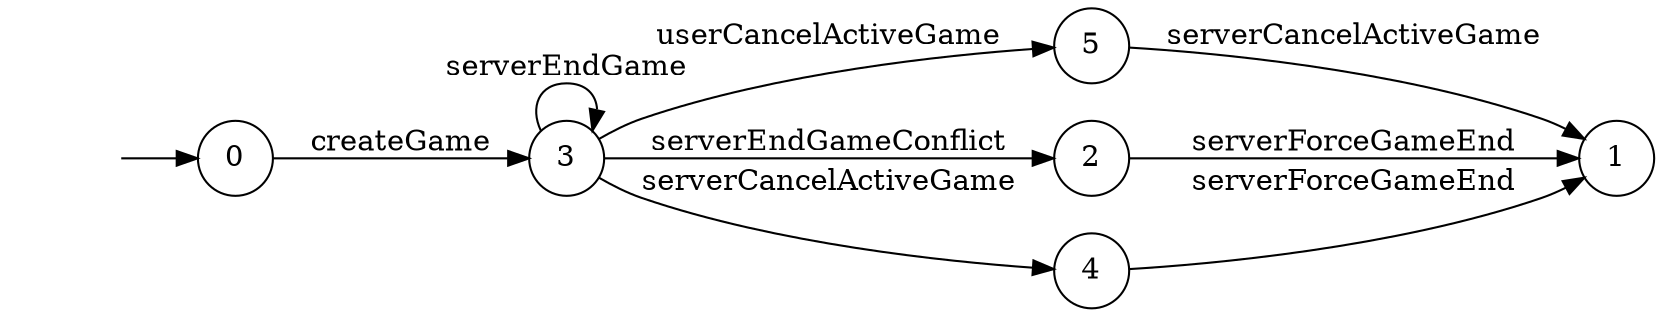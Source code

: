 digraph "./InvConPlus/Dapp-Automata-data/result/model/0xa867bF8447eC6f614EA996057e3D769b76a8aa0e/GameChannel/FSM-4" {
	graph [rankdir=LR]
	"" [label="" shape=plaintext]
	0 [label=0 shape=circle]
	3 [label=3 shape=circle]
	5 [label=5 shape=circle]
	2 [label=2 shape=circle]
	1 [label=1 shape=circle]
	4 [label=4 shape=circle]
	"" -> 0 [label=""]
	0 -> 3 [label=createGame]
	3 -> 3 [label=serverEndGame]
	3 -> 5 [label=userCancelActiveGame]
	3 -> 4 [label=serverCancelActiveGame]
	3 -> 2 [label=serverEndGameConflict]
	2 -> 1 [label=serverForceGameEnd]
	4 -> 1 [label=serverForceGameEnd]
	5 -> 1 [label=serverCancelActiveGame]
}
